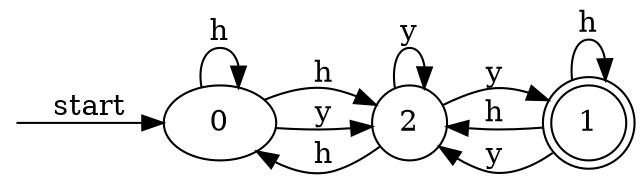 digraph enfa {
    rankdir = LR;
    __start [style = invis, shape = point];
    __start -> "0" [ label = "start" ];
    node [shape = doublecircle]; "1"
    node [shape = circle];
    "2" -> "2" [ label = "y" ];
    "2" -> "1" [ label = "y" ];
    "0" -> "2" [ label = "h" ];
    "0" -> "0" [ label = "h" ];
    "0" -> "2" [ label = "y" ];
    "2" -> "0" [ label = "h" ];
    "1" -> "1" [ label = "h" ];
    "1" -> "2" [ label = "h" ];
    "1" -> "2" [ label = "y" ];
}

